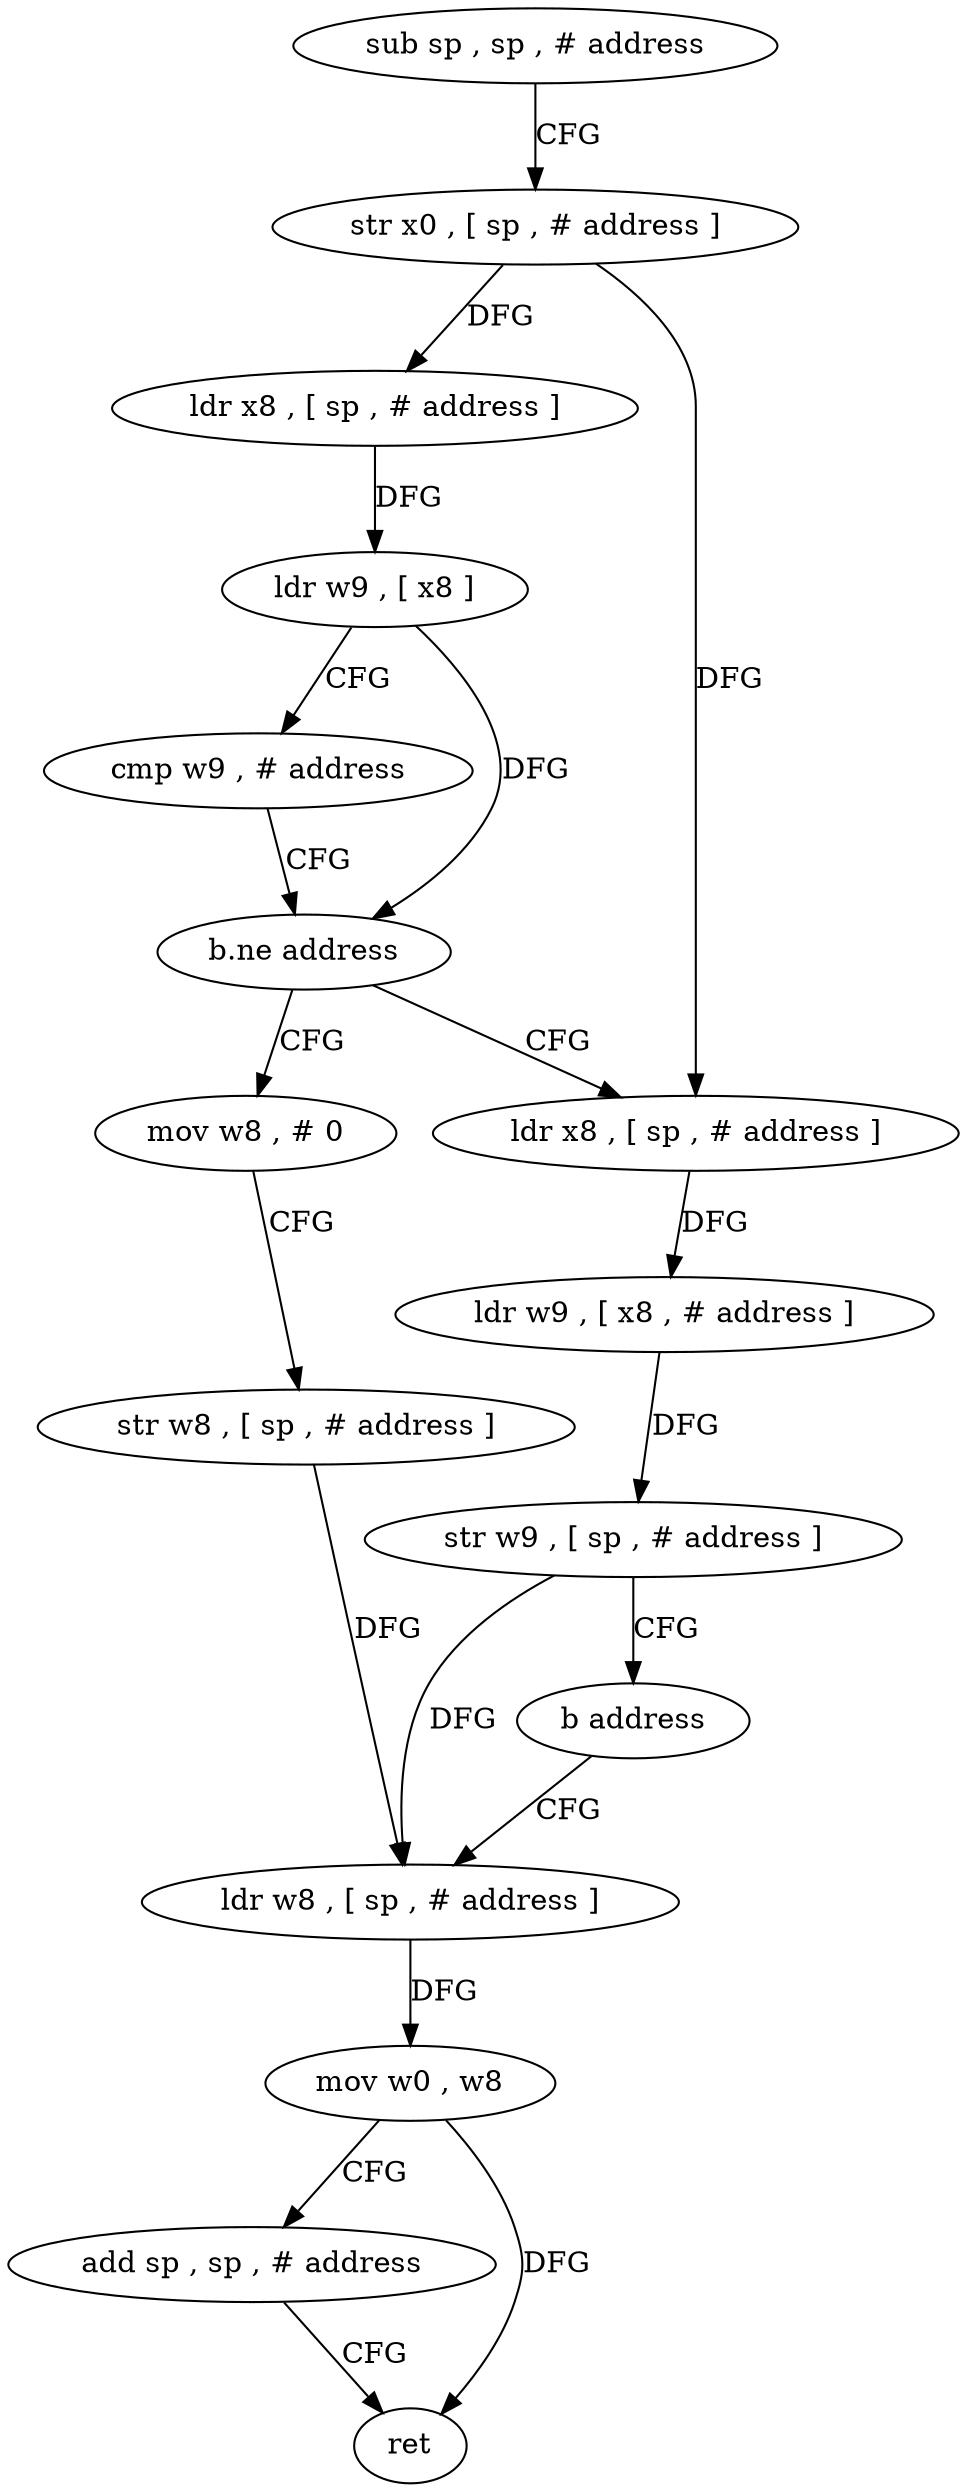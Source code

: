 digraph "func" {
"4291800" [label = "sub sp , sp , # address" ]
"4291804" [label = "str x0 , [ sp , # address ]" ]
"4291808" [label = "ldr x8 , [ sp , # address ]" ]
"4291812" [label = "ldr w9 , [ x8 ]" ]
"4291816" [label = "cmp w9 , # address" ]
"4291820" [label = "b.ne address" ]
"4291840" [label = "mov w8 , # 0" ]
"4291824" [label = "ldr x8 , [ sp , # address ]" ]
"4291844" [label = "str w8 , [ sp , # address ]" ]
"4291848" [label = "ldr w8 , [ sp , # address ]" ]
"4291828" [label = "ldr w9 , [ x8 , # address ]" ]
"4291832" [label = "str w9 , [ sp , # address ]" ]
"4291836" [label = "b address" ]
"4291852" [label = "mov w0 , w8" ]
"4291856" [label = "add sp , sp , # address" ]
"4291860" [label = "ret" ]
"4291800" -> "4291804" [ label = "CFG" ]
"4291804" -> "4291808" [ label = "DFG" ]
"4291804" -> "4291824" [ label = "DFG" ]
"4291808" -> "4291812" [ label = "DFG" ]
"4291812" -> "4291816" [ label = "CFG" ]
"4291812" -> "4291820" [ label = "DFG" ]
"4291816" -> "4291820" [ label = "CFG" ]
"4291820" -> "4291840" [ label = "CFG" ]
"4291820" -> "4291824" [ label = "CFG" ]
"4291840" -> "4291844" [ label = "CFG" ]
"4291824" -> "4291828" [ label = "DFG" ]
"4291844" -> "4291848" [ label = "DFG" ]
"4291848" -> "4291852" [ label = "DFG" ]
"4291828" -> "4291832" [ label = "DFG" ]
"4291832" -> "4291836" [ label = "CFG" ]
"4291832" -> "4291848" [ label = "DFG" ]
"4291836" -> "4291848" [ label = "CFG" ]
"4291852" -> "4291856" [ label = "CFG" ]
"4291852" -> "4291860" [ label = "DFG" ]
"4291856" -> "4291860" [ label = "CFG" ]
}
